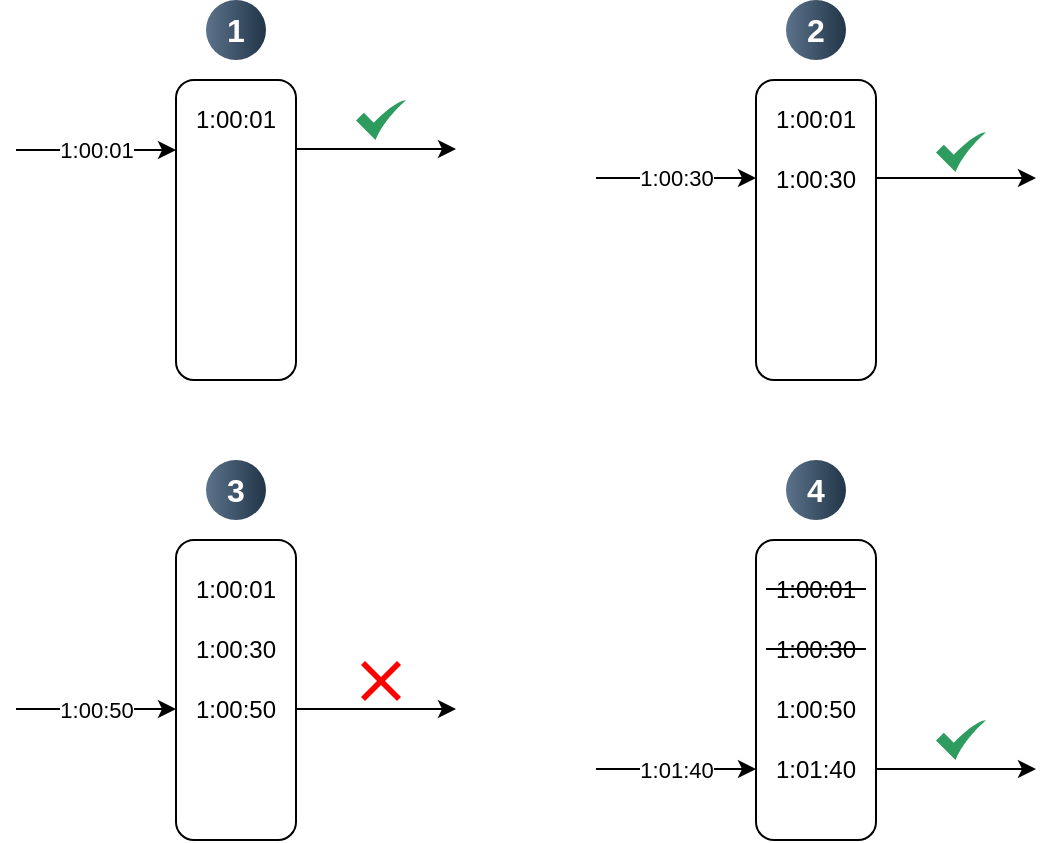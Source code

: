 <mxfile version="26.0.12">
  <diagram name="페이지-1" id="UkVriVVctcWUTO8uht_-">
    <mxGraphModel dx="1434" dy="772" grid="1" gridSize="10" guides="1" tooltips="1" connect="1" arrows="1" fold="1" page="1" pageScale="1" pageWidth="827" pageHeight="1169" math="0" shadow="0">
      <root>
        <mxCell id="0" />
        <mxCell id="1" parent="0" />
        <mxCell id="BJa1_ftv66rLswiDpC5m-1" value="" style="rounded=1;whiteSpace=wrap;html=1;" vertex="1" parent="1">
          <mxGeometry x="239" y="120" width="60" height="150" as="geometry" />
        </mxCell>
        <mxCell id="BJa1_ftv66rLswiDpC5m-6" value="1:00:01" style="endArrow=classic;html=1;rounded=0;entryX=0;entryY=0.5;entryDx=0;entryDy=0;" edge="1" parent="1">
          <mxGeometry width="50" height="50" relative="1" as="geometry">
            <mxPoint x="159" y="155" as="sourcePoint" />
            <mxPoint x="239" y="155" as="targetPoint" />
            <mxPoint as="offset" />
          </mxGeometry>
        </mxCell>
        <mxCell id="BJa1_ftv66rLswiDpC5m-7" value="" style="endArrow=classic;html=1;rounded=0;entryX=0;entryY=0.5;entryDx=0;entryDy=0;" edge="1" parent="1">
          <mxGeometry width="50" height="50" relative="1" as="geometry">
            <mxPoint x="299" y="154.5" as="sourcePoint" />
            <mxPoint x="379" y="154.5" as="targetPoint" />
          </mxGeometry>
        </mxCell>
        <mxCell id="BJa1_ftv66rLswiDpC5m-8" value="" style="sketch=0;html=1;aspect=fixed;strokeColor=none;shadow=0;align=center;fillColor=#2D9C5E;verticalAlign=top;labelPosition=center;verticalLabelPosition=bottom;shape=mxgraph.gcp2.check" vertex="1" parent="1">
          <mxGeometry x="329" y="130" width="25" height="20" as="geometry" />
        </mxCell>
        <mxCell id="BJa1_ftv66rLswiDpC5m-10" value="" style="rounded=1;whiteSpace=wrap;html=1;" vertex="1" parent="1">
          <mxGeometry x="529" y="120" width="60" height="150" as="geometry" />
        </mxCell>
        <mxCell id="BJa1_ftv66rLswiDpC5m-18" value="1:00:30" style="endArrow=classic;html=1;rounded=0;entryX=0;entryY=0.5;entryDx=0;entryDy=0;" edge="1" parent="1">
          <mxGeometry width="50" height="50" relative="1" as="geometry">
            <mxPoint x="449" y="169" as="sourcePoint" />
            <mxPoint x="529" y="169" as="targetPoint" />
            <mxPoint as="offset" />
          </mxGeometry>
        </mxCell>
        <mxCell id="BJa1_ftv66rLswiDpC5m-20" value="" style="endArrow=classic;html=1;rounded=0;entryX=0;entryY=0.5;entryDx=0;entryDy=0;" edge="1" parent="1">
          <mxGeometry width="50" height="50" relative="1" as="geometry">
            <mxPoint x="589" y="169" as="sourcePoint" />
            <mxPoint x="669" y="169" as="targetPoint" />
          </mxGeometry>
        </mxCell>
        <mxCell id="BJa1_ftv66rLswiDpC5m-21" value="" style="sketch=0;html=1;aspect=fixed;strokeColor=none;shadow=0;align=center;fillColor=#2D9C5E;verticalAlign=top;labelPosition=center;verticalLabelPosition=bottom;shape=mxgraph.gcp2.check" vertex="1" parent="1">
          <mxGeometry x="619" y="146" width="25" height="20" as="geometry" />
        </mxCell>
        <mxCell id="BJa1_ftv66rLswiDpC5m-24" value="" style="rounded=1;whiteSpace=wrap;html=1;" vertex="1" parent="1">
          <mxGeometry x="239" y="350" width="60" height="150" as="geometry" />
        </mxCell>
        <mxCell id="BJa1_ftv66rLswiDpC5m-25" value="1:00:50" style="endArrow=classic;html=1;rounded=0;entryX=0;entryY=0.5;entryDx=0;entryDy=0;" edge="1" parent="1">
          <mxGeometry width="50" height="50" relative="1" as="geometry">
            <mxPoint x="159" y="434.5" as="sourcePoint" />
            <mxPoint x="239" y="434.5" as="targetPoint" />
            <mxPoint as="offset" />
          </mxGeometry>
        </mxCell>
        <mxCell id="BJa1_ftv66rLswiDpC5m-26" value="" style="endArrow=classic;html=1;rounded=0;entryX=0;entryY=0.5;entryDx=0;entryDy=0;" edge="1" parent="1">
          <mxGeometry width="50" height="50" relative="1" as="geometry">
            <mxPoint x="299" y="434.5" as="sourcePoint" />
            <mxPoint x="379" y="434.5" as="targetPoint" />
          </mxGeometry>
        </mxCell>
        <mxCell id="BJa1_ftv66rLswiDpC5m-28" value="" style="shape=mxgraph.mockup.markup.redX;fillColor=#ff0000;html=1;shadow=0;whiteSpace=wrap;strokeColor=none;" vertex="1" parent="1">
          <mxGeometry x="331.5" y="410.5" width="20" height="20" as="geometry" />
        </mxCell>
        <mxCell id="BJa1_ftv66rLswiDpC5m-36" value="1" style="ellipse;whiteSpace=wrap;html=1;aspect=fixed;rotation=0;gradientColor=#223548;strokeColor=none;gradientDirection=east;fillColor=#5b738b;rounded=0;pointerEvents=0;fontFamily=Helvetica;fontSize=16;fontColor=#FFFFFF;spacingTop=4;spacingBottom=4;spacingLeft=4;spacingRight=4;points=[];fontStyle=1" vertex="1" parent="1">
          <mxGeometry x="254" y="80" width="30" height="30" as="geometry" />
        </mxCell>
        <mxCell id="BJa1_ftv66rLswiDpC5m-37" value="2" style="ellipse;whiteSpace=wrap;html=1;aspect=fixed;rotation=0;gradientColor=#223548;strokeColor=none;gradientDirection=east;fillColor=#5b738b;rounded=0;pointerEvents=0;fontFamily=Helvetica;fontSize=16;fontColor=#FFFFFF;spacingTop=4;spacingBottom=4;spacingLeft=4;spacingRight=4;points=[];fontStyle=1" vertex="1" parent="1">
          <mxGeometry x="544" y="80" width="30" height="30" as="geometry" />
        </mxCell>
        <mxCell id="BJa1_ftv66rLswiDpC5m-38" value="3" style="ellipse;whiteSpace=wrap;html=1;aspect=fixed;rotation=0;gradientColor=#223548;strokeColor=none;gradientDirection=east;fillColor=#5b738b;rounded=0;pointerEvents=0;fontFamily=Helvetica;fontSize=16;fontColor=#FFFFFF;spacingTop=4;spacingBottom=4;spacingLeft=4;spacingRight=4;points=[];fontStyle=1" vertex="1" parent="1">
          <mxGeometry x="254" y="310" width="30" height="30" as="geometry" />
        </mxCell>
        <mxCell id="BJa1_ftv66rLswiDpC5m-39" value="4" style="ellipse;whiteSpace=wrap;html=1;aspect=fixed;rotation=0;gradientColor=#223548;strokeColor=none;gradientDirection=east;fillColor=#5b738b;rounded=0;pointerEvents=0;fontFamily=Helvetica;fontSize=16;fontColor=#FFFFFF;spacingTop=4;spacingBottom=4;spacingLeft=4;spacingRight=4;points=[];fontStyle=1" vertex="1" parent="1">
          <mxGeometry x="544" y="310" width="30" height="30" as="geometry" />
        </mxCell>
        <mxCell id="BJa1_ftv66rLswiDpC5m-43" value="1:00:01" style="text;html=1;align=center;verticalAlign=middle;whiteSpace=wrap;rounded=0;" vertex="1" parent="1">
          <mxGeometry x="239" y="125" width="60" height="30" as="geometry" />
        </mxCell>
        <mxCell id="BJa1_ftv66rLswiDpC5m-44" value="1:00:01" style="text;html=1;align=center;verticalAlign=middle;whiteSpace=wrap;rounded=0;" vertex="1" parent="1">
          <mxGeometry x="529" y="124.5" width="60" height="30" as="geometry" />
        </mxCell>
        <mxCell id="BJa1_ftv66rLswiDpC5m-45" value="1:00:30" style="text;html=1;align=center;verticalAlign=middle;whiteSpace=wrap;rounded=0;" vertex="1" parent="1">
          <mxGeometry x="529" y="154.5" width="60" height="30" as="geometry" />
        </mxCell>
        <mxCell id="BJa1_ftv66rLswiDpC5m-46" value="1:00:01" style="text;html=1;align=center;verticalAlign=middle;whiteSpace=wrap;rounded=0;" vertex="1" parent="1">
          <mxGeometry x="239" y="360" width="60" height="30" as="geometry" />
        </mxCell>
        <mxCell id="BJa1_ftv66rLswiDpC5m-47" value="1:00:30" style="text;html=1;align=center;verticalAlign=middle;whiteSpace=wrap;rounded=0;" vertex="1" parent="1">
          <mxGeometry x="239" y="390" width="60" height="30" as="geometry" />
        </mxCell>
        <mxCell id="BJa1_ftv66rLswiDpC5m-50" value="1:00:50" style="text;html=1;align=center;verticalAlign=middle;whiteSpace=wrap;rounded=0;" vertex="1" parent="1">
          <mxGeometry x="239" y="420" width="60" height="30" as="geometry" />
        </mxCell>
        <mxCell id="BJa1_ftv66rLswiDpC5m-51" value="" style="rounded=1;whiteSpace=wrap;html=1;" vertex="1" parent="1">
          <mxGeometry x="529" y="350" width="60" height="150" as="geometry" />
        </mxCell>
        <mxCell id="BJa1_ftv66rLswiDpC5m-52" value="1:01:40" style="endArrow=classic;html=1;rounded=0;entryX=0;entryY=0.5;entryDx=0;entryDy=0;" edge="1" parent="1">
          <mxGeometry width="50" height="50" relative="1" as="geometry">
            <mxPoint x="449" y="464.5" as="sourcePoint" />
            <mxPoint x="529" y="464.5" as="targetPoint" />
            <mxPoint as="offset" />
          </mxGeometry>
        </mxCell>
        <mxCell id="BJa1_ftv66rLswiDpC5m-53" value="" style="endArrow=classic;html=1;rounded=0;entryX=0;entryY=0.5;entryDx=0;entryDy=0;" edge="1" parent="1">
          <mxGeometry width="50" height="50" relative="1" as="geometry">
            <mxPoint x="589" y="464.5" as="sourcePoint" />
            <mxPoint x="669" y="464.5" as="targetPoint" />
          </mxGeometry>
        </mxCell>
        <mxCell id="BJa1_ftv66rLswiDpC5m-55" value="1:00:01" style="text;html=1;align=center;verticalAlign=middle;whiteSpace=wrap;rounded=0;fontStyle=0" vertex="1" parent="1">
          <mxGeometry x="529" y="360" width="60" height="30" as="geometry" />
        </mxCell>
        <mxCell id="BJa1_ftv66rLswiDpC5m-56" value="1:00:30" style="text;html=1;align=center;verticalAlign=middle;whiteSpace=wrap;rounded=0;" vertex="1" parent="1">
          <mxGeometry x="529" y="390" width="60" height="30" as="geometry" />
        </mxCell>
        <mxCell id="BJa1_ftv66rLswiDpC5m-57" value="1:00:50" style="text;html=1;align=center;verticalAlign=middle;whiteSpace=wrap;rounded=0;" vertex="1" parent="1">
          <mxGeometry x="529" y="420" width="60" height="30" as="geometry" />
        </mxCell>
        <mxCell id="BJa1_ftv66rLswiDpC5m-58" value="1:01:40" style="text;html=1;align=center;verticalAlign=middle;whiteSpace=wrap;rounded=0;" vertex="1" parent="1">
          <mxGeometry x="529" y="450" width="60" height="30" as="geometry" />
        </mxCell>
        <mxCell id="BJa1_ftv66rLswiDpC5m-59" value="" style="sketch=0;html=1;aspect=fixed;strokeColor=none;shadow=0;align=center;fillColor=#2D9C5E;verticalAlign=top;labelPosition=center;verticalLabelPosition=bottom;shape=mxgraph.gcp2.check" vertex="1" parent="1">
          <mxGeometry x="619" y="440" width="25" height="20" as="geometry" />
        </mxCell>
        <mxCell id="BJa1_ftv66rLswiDpC5m-60" value="" style="endArrow=none;html=1;rounded=0;" edge="1" parent="1">
          <mxGeometry width="50" height="50" relative="1" as="geometry">
            <mxPoint x="534" y="374.5" as="sourcePoint" />
            <mxPoint x="584" y="374.5" as="targetPoint" />
          </mxGeometry>
        </mxCell>
        <mxCell id="BJa1_ftv66rLswiDpC5m-62" value="" style="endArrow=none;html=1;rounded=0;" edge="1" parent="1">
          <mxGeometry width="50" height="50" relative="1" as="geometry">
            <mxPoint x="534" y="404.5" as="sourcePoint" />
            <mxPoint x="584" y="404.5" as="targetPoint" />
          </mxGeometry>
        </mxCell>
      </root>
    </mxGraphModel>
  </diagram>
</mxfile>
